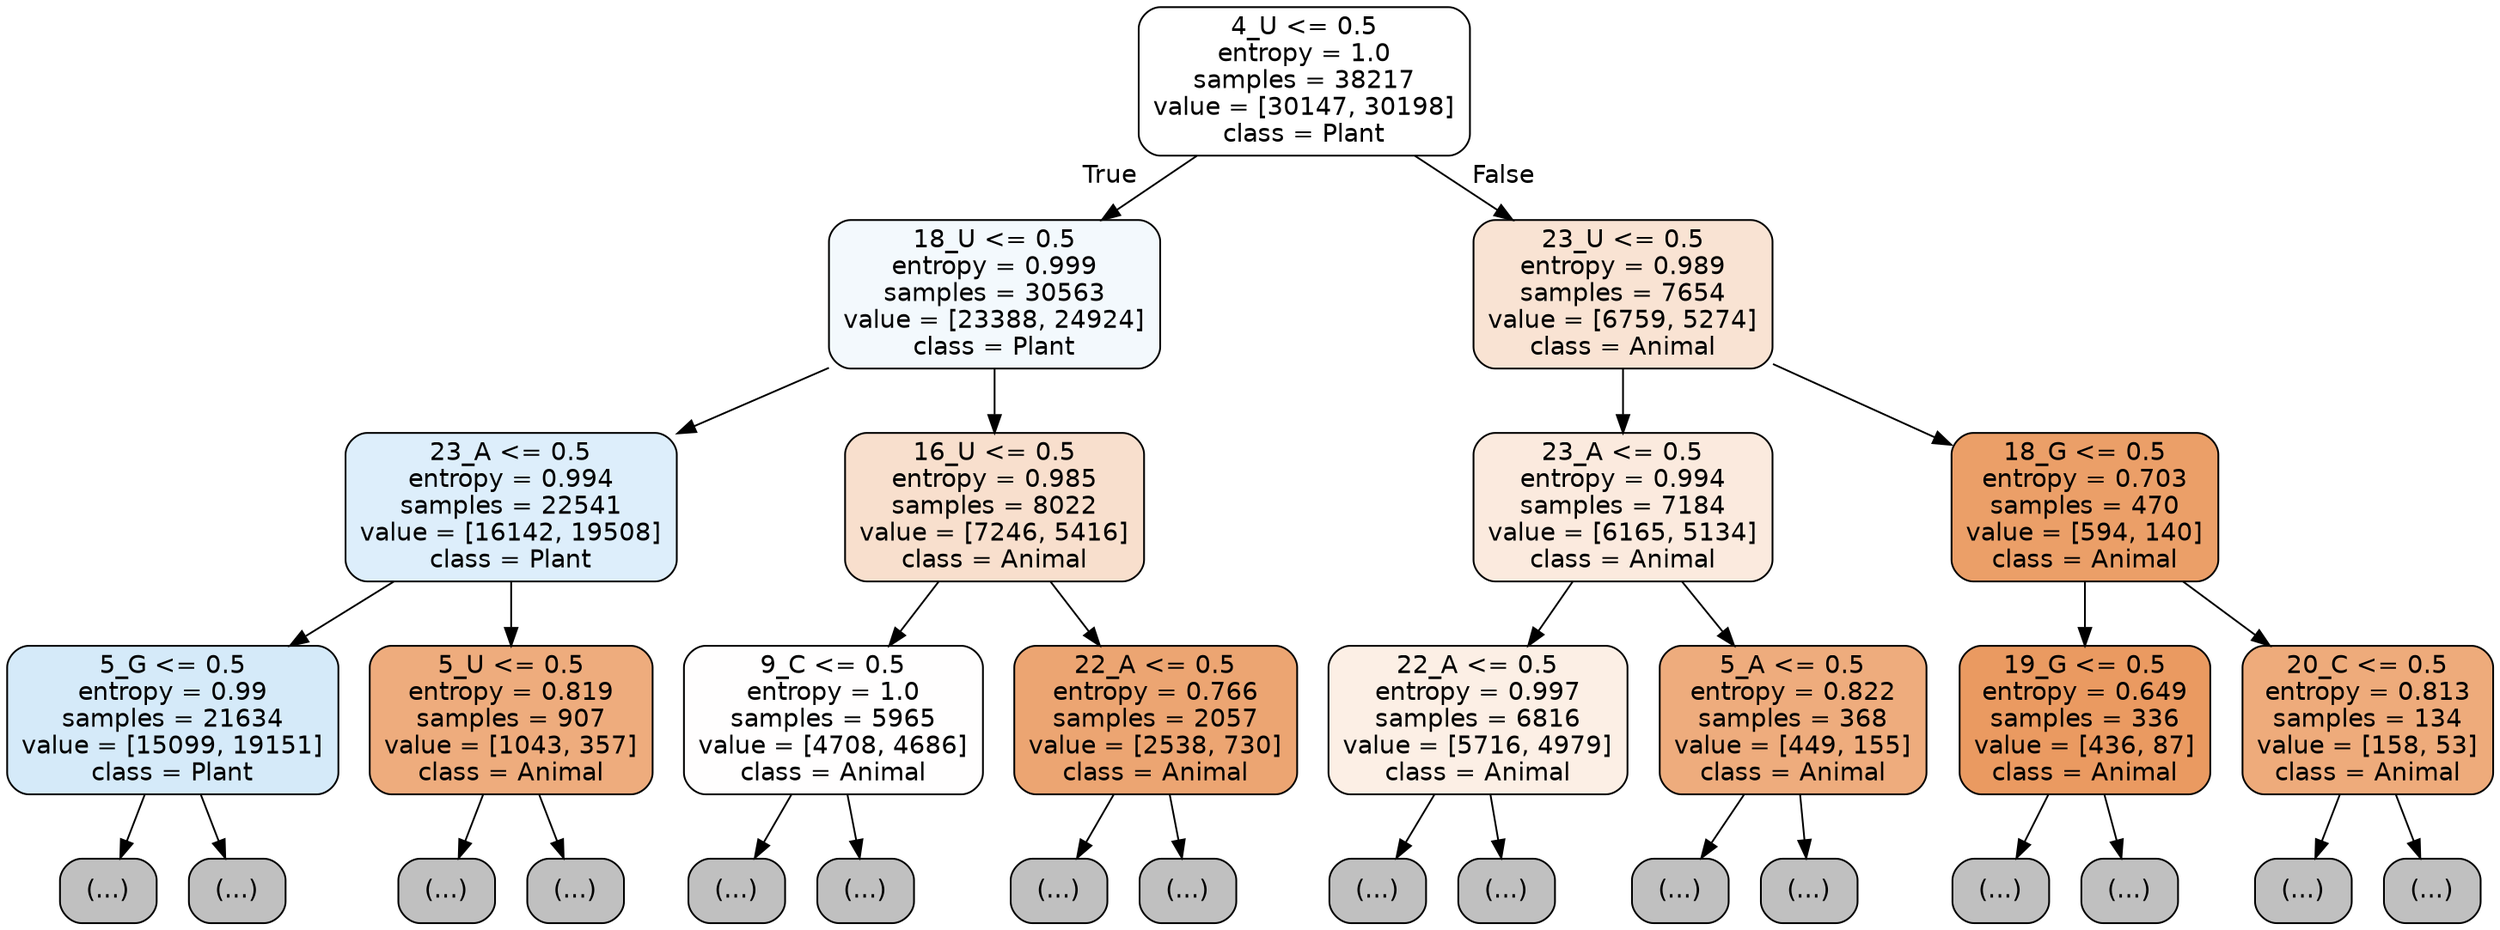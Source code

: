 digraph Tree {
node [shape=box, style="filled, rounded", color="black", fontname="helvetica"] ;
edge [fontname="helvetica"] ;
0 [label="4_U <= 0.5\nentropy = 1.0\nsamples = 38217\nvalue = [30147, 30198]\nclass = Plant", fillcolor="#ffffff"] ;
1 [label="18_U <= 0.5\nentropy = 0.999\nsamples = 30563\nvalue = [23388, 24924]\nclass = Plant", fillcolor="#f3f9fd"] ;
0 -> 1 [labeldistance=2.5, labelangle=45, headlabel="True"] ;
2 [label="23_A <= 0.5\nentropy = 0.994\nsamples = 22541\nvalue = [16142, 19508]\nclass = Plant", fillcolor="#ddeefb"] ;
1 -> 2 ;
3 [label="5_G <= 0.5\nentropy = 0.99\nsamples = 21634\nvalue = [15099, 19151]\nclass = Plant", fillcolor="#d5eaf9"] ;
2 -> 3 ;
4 [label="(...)", fillcolor="#C0C0C0"] ;
3 -> 4 ;
6675 [label="(...)", fillcolor="#C0C0C0"] ;
3 -> 6675 ;
9150 [label="5_U <= 0.5\nentropy = 0.819\nsamples = 907\nvalue = [1043, 357]\nclass = Animal", fillcolor="#eeac7d"] ;
2 -> 9150 ;
9151 [label="(...)", fillcolor="#C0C0C0"] ;
9150 -> 9151 ;
9460 [label="(...)", fillcolor="#C0C0C0"] ;
9150 -> 9460 ;
9577 [label="16_U <= 0.5\nentropy = 0.985\nsamples = 8022\nvalue = [7246, 5416]\nclass = Animal", fillcolor="#f8dfcd"] ;
1 -> 9577 ;
9578 [label="9_C <= 0.5\nentropy = 1.0\nsamples = 5965\nvalue = [4708, 4686]\nclass = Animal", fillcolor="#fffefe"] ;
9577 -> 9578 ;
9579 [label="(...)", fillcolor="#C0C0C0"] ;
9578 -> 9579 ;
11466 [label="(...)", fillcolor="#C0C0C0"] ;
9578 -> 11466 ;
12045 [label="22_A <= 0.5\nentropy = 0.766\nsamples = 2057\nvalue = [2538, 730]\nclass = Animal", fillcolor="#eca572"] ;
9577 -> 12045 ;
12046 [label="(...)", fillcolor="#C0C0C0"] ;
12045 -> 12046 ;
12847 [label="(...)", fillcolor="#C0C0C0"] ;
12045 -> 12847 ;
12986 [label="23_U <= 0.5\nentropy = 0.989\nsamples = 7654\nvalue = [6759, 5274]\nclass = Animal", fillcolor="#f9e3d3"] ;
0 -> 12986 [labeldistance=2.5, labelangle=-45, headlabel="False"] ;
12987 [label="23_A <= 0.5\nentropy = 0.994\nsamples = 7184\nvalue = [6165, 5134]\nclass = Animal", fillcolor="#fbeade"] ;
12986 -> 12987 ;
12988 [label="22_A <= 0.5\nentropy = 0.997\nsamples = 6816\nvalue = [5716, 4979]\nclass = Animal", fillcolor="#fcefe5"] ;
12987 -> 12988 ;
12989 [label="(...)", fillcolor="#C0C0C0"] ;
12988 -> 12989 ;
16164 [label="(...)", fillcolor="#C0C0C0"] ;
12988 -> 16164 ;
16511 [label="5_A <= 0.5\nentropy = 0.822\nsamples = 368\nvalue = [449, 155]\nclass = Animal", fillcolor="#eeac7d"] ;
12987 -> 16511 ;
16512 [label="(...)", fillcolor="#C0C0C0"] ;
16511 -> 16512 ;
16647 [label="(...)", fillcolor="#C0C0C0"] ;
16511 -> 16647 ;
16680 [label="18_G <= 0.5\nentropy = 0.703\nsamples = 470\nvalue = [594, 140]\nclass = Animal", fillcolor="#eb9f68"] ;
12986 -> 16680 ;
16681 [label="19_G <= 0.5\nentropy = 0.649\nsamples = 336\nvalue = [436, 87]\nclass = Animal", fillcolor="#ea9a61"] ;
16680 -> 16681 ;
16682 [label="(...)", fillcolor="#C0C0C0"] ;
16681 -> 16682 ;
16765 [label="(...)", fillcolor="#C0C0C0"] ;
16681 -> 16765 ;
16798 [label="20_C <= 0.5\nentropy = 0.813\nsamples = 134\nvalue = [158, 53]\nclass = Animal", fillcolor="#eeab7b"] ;
16680 -> 16798 ;
16799 [label="(...)", fillcolor="#C0C0C0"] ;
16798 -> 16799 ;
16846 [label="(...)", fillcolor="#C0C0C0"] ;
16798 -> 16846 ;
}
